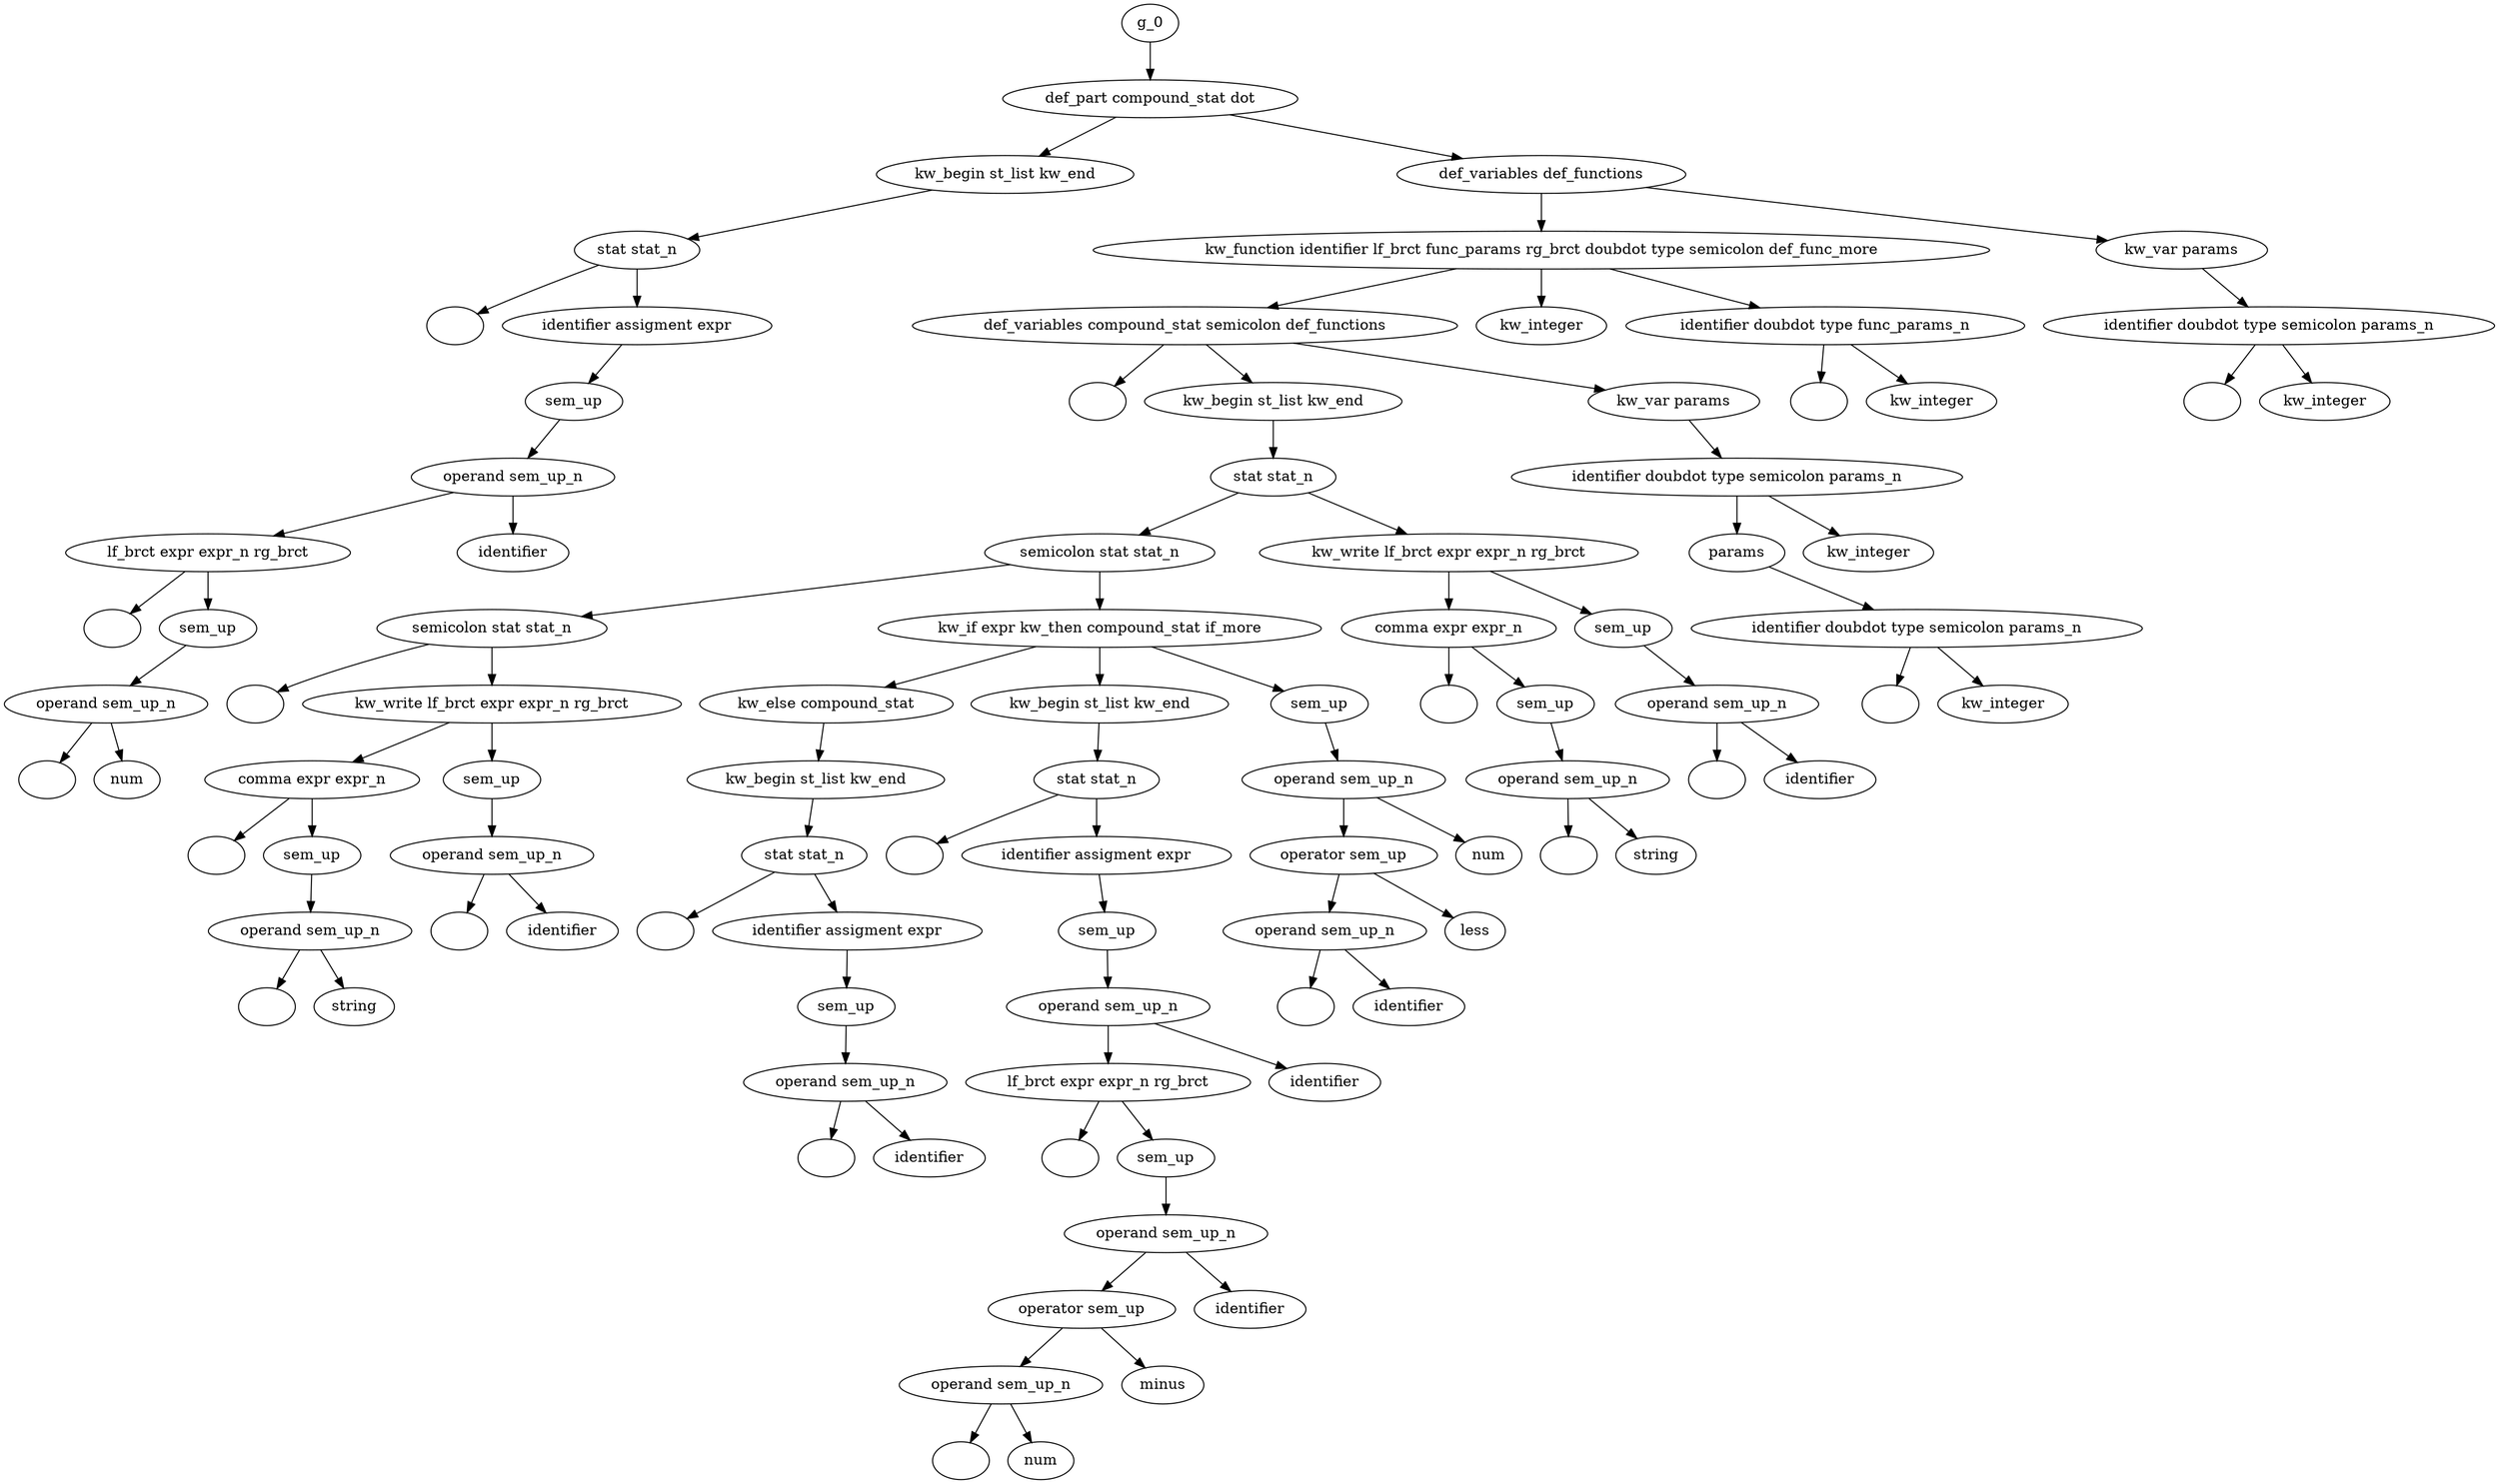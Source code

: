 digraph program {
s_1 [label="def_part compound_stat dot"];
s_2 [label="kw_begin st_list kw_end"];
s_3 [label="stat stat_n"];
s_4 [label=""];
s_5 [label="identifier assigment expr"];
s_6 [label="sem_up"];
s_7 [label="operand sem_up_n"];
s_8 [label="lf_brct expr expr_n rg_brct"];
s_9 [label=""];
s_10 [label="sem_up"];
s_11 [label="operand sem_up_n"];
s_12 [label=""];
s_13 [label="num"];
s_14 [label="identifier"];
s_15 [label="def_variables def_functions"];
s_16 [label="kw_function identifier lf_brct func_params rg_brct doubdot type semicolon def_func_more"];
s_17 [label="def_variables compound_stat semicolon def_functions"];
s_18 [label=""];
s_19 [label="kw_begin st_list kw_end"];
s_20 [label="stat stat_n"];
s_21 [label="semicolon stat stat_n"];
s_22 [label="semicolon stat stat_n"];
s_23 [label=""];
s_24 [label="kw_write lf_brct expr expr_n rg_brct"];
s_25 [label="comma expr expr_n"];
s_26 [label=""];
s_27 [label="sem_up"];
s_28 [label="operand sem_up_n"];
s_29 [label=""];
s_30 [label="string"];
s_31 [label="sem_up"];
s_32 [label="operand sem_up_n"];
s_33 [label=""];
s_34 [label="identifier"];
s_35 [label="kw_if expr kw_then compound_stat if_more"];
s_36 [label="kw_else compound_stat"];
s_37 [label="kw_begin st_list kw_end"];
s_38 [label="stat stat_n"];
s_39 [label=""];
s_40 [label="identifier assigment expr"];
s_41 [label="sem_up"];
s_42 [label="operand sem_up_n"];
s_43 [label=""];
s_44 [label="identifier"];
s_45 [label="kw_begin st_list kw_end"];
s_46 [label="stat stat_n"];
s_47 [label=""];
s_48 [label="identifier assigment expr"];
s_49 [label="sem_up"];
s_50 [label="operand sem_up_n"];
s_51 [label="lf_brct expr expr_n rg_brct"];
s_52 [label=""];
s_53 [label="sem_up"];
s_54 [label="operand sem_up_n"];
s_55 [label="operator sem_up"];
s_56 [label="operand sem_up_n"];
s_57 [label=""];
s_58 [label="num"];
s_59 [label="minus"];
s_60 [label="identifier"];
s_61 [label="identifier"];
s_62 [label="sem_up"];
s_63 [label="operand sem_up_n"];
s_64 [label="operator sem_up"];
s_65 [label="operand sem_up_n"];
s_66 [label=""];
s_67 [label="identifier"];
s_68 [label="less"];
s_69 [label="num"];
s_70 [label="kw_write lf_brct expr expr_n rg_brct"];
s_71 [label="comma expr expr_n"];
s_72 [label=""];
s_73 [label="sem_up"];
s_74 [label="operand sem_up_n"];
s_75 [label=""];
s_76 [label="string"];
s_77 [label="sem_up"];
s_78 [label="operand sem_up_n"];
s_79 [label=""];
s_80 [label="identifier"];
s_81 [label="kw_var params"];
s_82 [label="identifier doubdot type semicolon params_n"];
s_83 [label="params"];
s_84 [label="identifier doubdot type semicolon params_n"];
s_85 [label=""];
s_86 [label="kw_integer"];
s_87 [label="kw_integer"];
s_88 [label="kw_integer"];
s_89 [label="identifier doubdot type func_params_n"];
s_90 [label=""];
s_91 [label="kw_integer"];
s_92 [label="kw_var params"];
s_93 [label="identifier doubdot type semicolon params_n"];
s_94 [label=""];
s_95 [label="kw_integer"];
s_19 -> s_20
s_1 -> s_15
s_1 -> s_2
s_38 -> s_40
s_38 -> s_39
s_2 -> s_3
s_50 -> s_61
s_50 -> s_51
s_20 -> s_70
s_20 -> s_21
s_36 -> s_37
s_7 -> s_14
s_7 -> s_8
s_22 -> s_24
s_22 -> s_23
s_27 -> s_28
s_63 -> s_69
s_63 -> s_64
s_89 -> s_91
s_89 -> s_90
s_24 -> s_31
s_24 -> s_25
s_16 -> s_89
s_16 -> s_88
s_16 -> s_17
s_84 -> s_86
s_84 -> s_85
s_93 -> s_95
s_93 -> s_94
s_41 -> s_42
s_15 -> s_92
s_15 -> s_16
s_45 -> s_46
s_78 -> s_80
s_78 -> s_79
s_35 -> s_62
s_35 -> s_45
s_35 -> s_36
s_73 -> s_74
s_5 -> s_6
s_25 -> s_27
s_25 -> s_26
s_11 -> s_13
s_11 -> s_12
s_21 -> s_35
s_21 -> s_22
s_53 -> s_54
s_42 -> s_44
s_42 -> s_43
s_31 -> s_32
s_83 -> s_84
s_81 -> s_82
s_40 -> s_41
s_48 -> s_49
s_6 -> s_7
s_92 -> s_93
s_65 -> s_67
s_65 -> s_66
s_54 -> s_60
s_54 -> s_55
s_10 -> s_11
s_37 -> s_38
s_74 -> s_76
s_74 -> s_75
s_71 -> s_73
s_71 -> s_72
s_3 -> s_5
s_3 -> s_4
s_55 -> s_59
s_55 -> s_56
g_0 -> s_1
s_28 -> s_30
s_28 -> s_29
s_62 -> s_63
s_8 -> s_10
s_8 -> s_9
s_46 -> s_48
s_46 -> s_47
s_51 -> s_53
s_51 -> s_52
s_82 -> s_87
s_82 -> s_83
s_17 -> s_81
s_17 -> s_19
s_17 -> s_18
s_49 -> s_50
s_77 -> s_78
s_64 -> s_68
s_64 -> s_65
s_32 -> s_34
s_32 -> s_33
s_70 -> s_77
s_70 -> s_71
s_56 -> s_58
s_56 -> s_57
}
